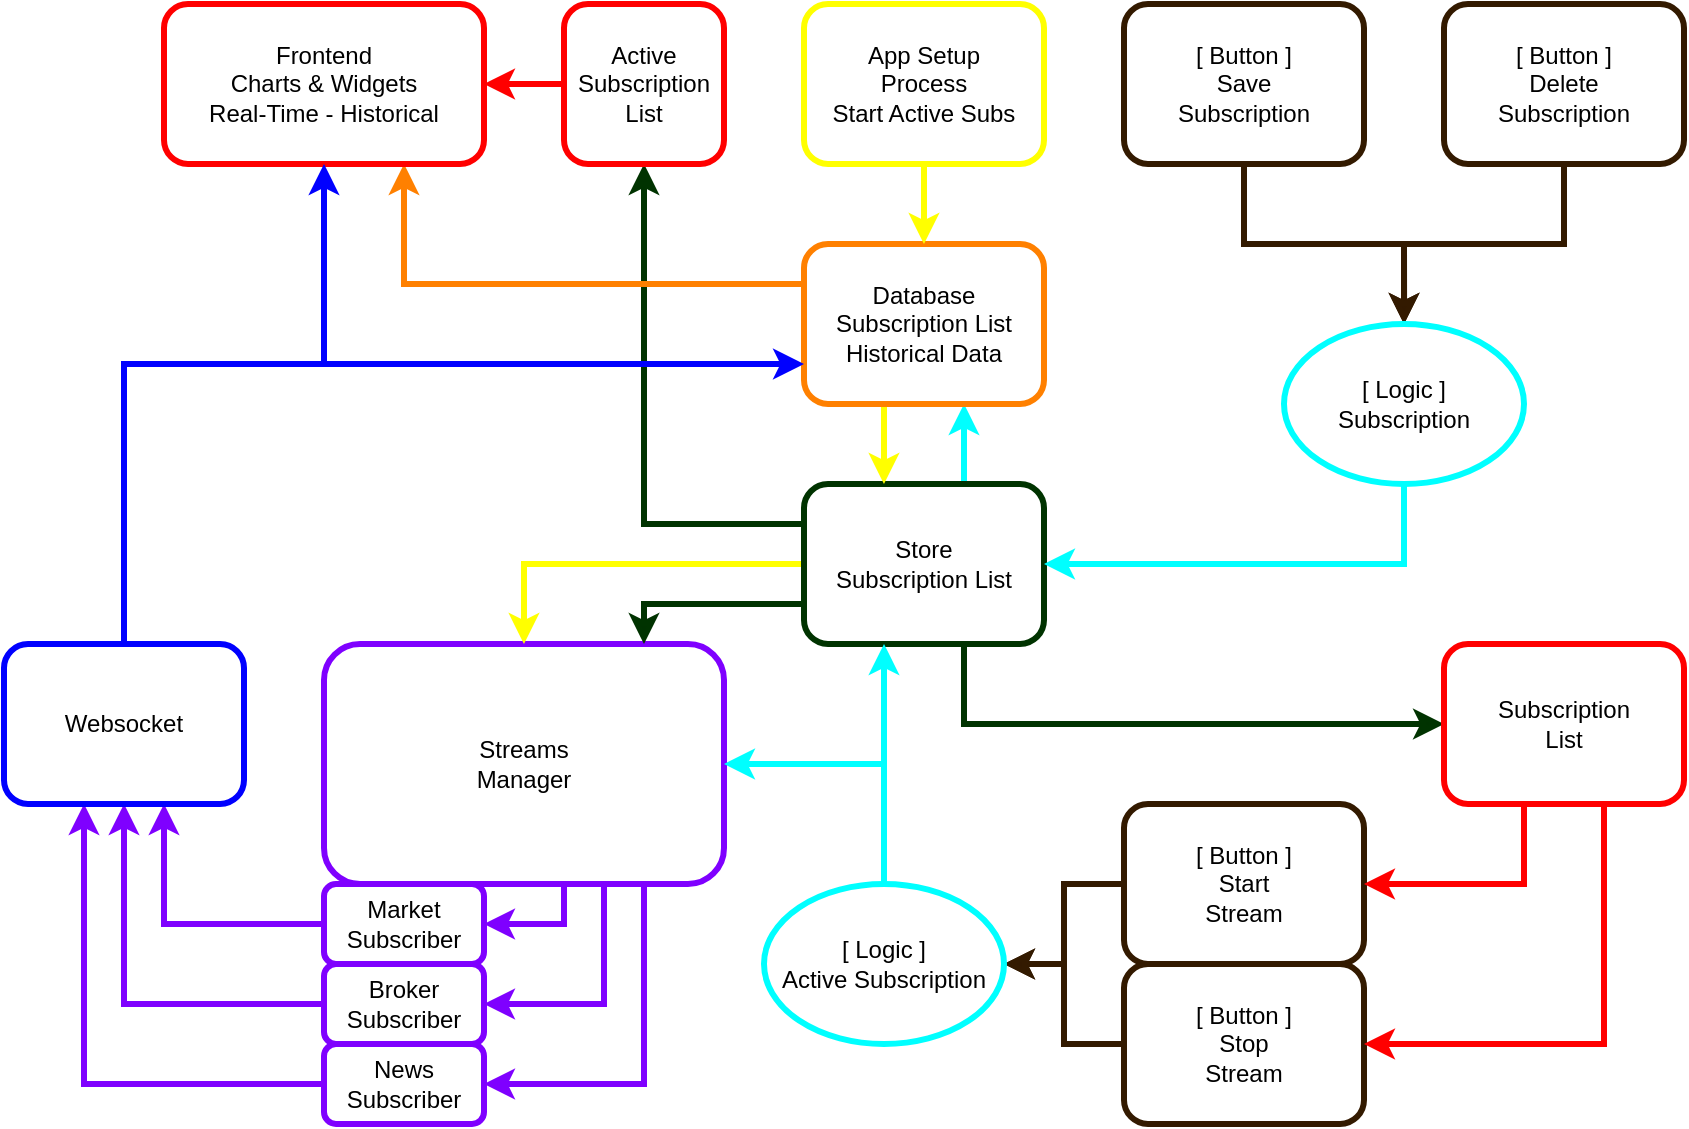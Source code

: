 <mxfile version="26.0.4">
  <diagram id="C5RBs43oDa-KdzZeNtuy" name="Page-1">
    <mxGraphModel dx="2295" dy="826" grid="1" gridSize="10" guides="1" tooltips="1" connect="1" arrows="1" fold="1" page="1" pageScale="1" pageWidth="827" pageHeight="1169" math="0" shadow="0">
      <root>
        <mxCell id="WIyWlLk6GJQsqaUBKTNV-0" />
        <mxCell id="WIyWlLk6GJQsqaUBKTNV-1" parent="WIyWlLk6GJQsqaUBKTNV-0" />
        <mxCell id="sna7-_ZR6XTQsdcQ52cR-22" style="edgeStyle=orthogonalEdgeStyle;shape=connector;rounded=0;orthogonalLoop=1;jettySize=auto;html=1;strokeColor=#7F00FF;strokeWidth=3;align=center;verticalAlign=middle;fontFamily=Helvetica;fontSize=12;fontColor=default;labelBackgroundColor=default;endArrow=classic;" edge="1" parent="WIyWlLk6GJQsqaUBKTNV-1" source="QbStGHi17gwCMOJdznja-0" target="QbStGHi17gwCMOJdznja-3">
          <mxGeometry relative="1" as="geometry">
            <Array as="points">
              <mxPoint x="280" y="580" />
            </Array>
          </mxGeometry>
        </mxCell>
        <mxCell id="sna7-_ZR6XTQsdcQ52cR-23" style="edgeStyle=orthogonalEdgeStyle;shape=connector;rounded=0;orthogonalLoop=1;jettySize=auto;html=1;strokeColor=#7F00FF;strokeWidth=3;align=center;verticalAlign=middle;fontFamily=Helvetica;fontSize=12;fontColor=default;labelBackgroundColor=default;endArrow=classic;" edge="1" parent="WIyWlLk6GJQsqaUBKTNV-1" source="QbStGHi17gwCMOJdznja-0" target="QbStGHi17gwCMOJdznja-1">
          <mxGeometry relative="1" as="geometry">
            <Array as="points">
              <mxPoint x="260" y="540" />
            </Array>
          </mxGeometry>
        </mxCell>
        <mxCell id="QbStGHi17gwCMOJdznja-0" value="Streams&lt;br&gt;Manager" style="rounded=1;whiteSpace=wrap;html=1;strokeColor=#7F00FF;strokeWidth=3;movable=1;resizable=1;rotatable=1;deletable=1;editable=1;locked=0;connectable=1;" parent="WIyWlLk6GJQsqaUBKTNV-1" vertex="1">
          <mxGeometry x="120" y="360" width="200" height="120" as="geometry" />
        </mxCell>
        <mxCell id="sna7-_ZR6XTQsdcQ52cR-28" style="edgeStyle=orthogonalEdgeStyle;shape=connector;rounded=0;orthogonalLoop=1;jettySize=auto;html=1;strokeColor=#7F00FF;strokeWidth=3;align=center;verticalAlign=middle;fontFamily=Helvetica;fontSize=12;fontColor=default;labelBackgroundColor=default;endArrow=classic;" edge="1" parent="WIyWlLk6GJQsqaUBKTNV-1" source="QbStGHi17gwCMOJdznja-1" target="sna7-_ZR6XTQsdcQ52cR-15">
          <mxGeometry relative="1" as="geometry" />
        </mxCell>
        <mxCell id="QbStGHi17gwCMOJdznja-1" value="&lt;div&gt;Broker&lt;/div&gt;&lt;div&gt;Subscriber&lt;/div&gt;" style="rounded=1;whiteSpace=wrap;html=1;strokeColor=#7F00FF;strokeWidth=3;movable=1;resizable=1;rotatable=1;deletable=1;editable=1;locked=0;connectable=1;" parent="WIyWlLk6GJQsqaUBKTNV-1" vertex="1">
          <mxGeometry x="120" y="520" width="80" height="40" as="geometry" />
        </mxCell>
        <mxCell id="sna7-_ZR6XTQsdcQ52cR-27" style="edgeStyle=orthogonalEdgeStyle;shape=connector;rounded=0;orthogonalLoop=1;jettySize=auto;html=1;strokeColor=#7F00FF;strokeWidth=3;align=center;verticalAlign=middle;fontFamily=Helvetica;fontSize=12;fontColor=default;labelBackgroundColor=default;endArrow=classic;" edge="1" parent="WIyWlLk6GJQsqaUBKTNV-1" source="QbStGHi17gwCMOJdznja-3" target="sna7-_ZR6XTQsdcQ52cR-15">
          <mxGeometry relative="1" as="geometry">
            <Array as="points">
              <mxPoint y="580" />
            </Array>
          </mxGeometry>
        </mxCell>
        <mxCell id="QbStGHi17gwCMOJdznja-3" value="&lt;div&gt;News&lt;/div&gt;&lt;div&gt;Subscriber&lt;/div&gt;" style="rounded=1;whiteSpace=wrap;html=1;strokeColor=#7F00FF;strokeWidth=3;movable=1;resizable=1;rotatable=1;deletable=1;editable=1;locked=0;connectable=1;" parent="WIyWlLk6GJQsqaUBKTNV-1" vertex="1">
          <mxGeometry x="120" y="560" width="80" height="40" as="geometry" />
        </mxCell>
        <mxCell id="QbStGHi17gwCMOJdznja-21" style="edgeStyle=orthogonalEdgeStyle;rounded=0;orthogonalLoop=1;jettySize=auto;html=1;strokeColor=#FFFF00;strokeWidth=3;movable=1;resizable=1;rotatable=1;deletable=1;editable=1;locked=0;connectable=1;" parent="WIyWlLk6GJQsqaUBKTNV-1" source="QbStGHi17gwCMOJdznja-4" target="QbStGHi17gwCMOJdznja-0" edge="1">
          <mxGeometry relative="1" as="geometry">
            <Array as="points">
              <mxPoint x="270" y="320" />
              <mxPoint x="270" y="320" />
            </Array>
          </mxGeometry>
        </mxCell>
        <mxCell id="QbStGHi17gwCMOJdznja-52" style="edgeStyle=orthogonalEdgeStyle;rounded=0;orthogonalLoop=1;jettySize=auto;html=1;strokeColor=#003300;strokeWidth=3;startArrow=none;startFill=0;movable=1;resizable=1;rotatable=1;deletable=1;editable=1;locked=0;connectable=1;" parent="WIyWlLk6GJQsqaUBKTNV-1" source="QbStGHi17gwCMOJdznja-4" target="QbStGHi17gwCMOJdznja-60" edge="1">
          <mxGeometry relative="1" as="geometry">
            <Array as="points">
              <mxPoint x="280" y="300" />
            </Array>
          </mxGeometry>
        </mxCell>
        <mxCell id="QbStGHi17gwCMOJdznja-69" style="edgeStyle=orthogonalEdgeStyle;rounded=0;orthogonalLoop=1;jettySize=auto;html=1;strokeColor=#003300;strokeWidth=3;" parent="WIyWlLk6GJQsqaUBKTNV-1" source="QbStGHi17gwCMOJdznja-4" target="QbStGHi17gwCMOJdznja-68" edge="1">
          <mxGeometry relative="1" as="geometry">
            <Array as="points">
              <mxPoint x="440" y="400" />
            </Array>
          </mxGeometry>
        </mxCell>
        <mxCell id="sna7-_ZR6XTQsdcQ52cR-3" style="edgeStyle=orthogonalEdgeStyle;shape=connector;rounded=0;orthogonalLoop=1;jettySize=auto;html=1;strokeColor=#003300;strokeWidth=3;align=center;verticalAlign=middle;fontFamily=Helvetica;fontSize=12;fontColor=default;labelBackgroundColor=default;endArrow=classic;" edge="1" parent="WIyWlLk6GJQsqaUBKTNV-1" source="QbStGHi17gwCMOJdznja-4" target="QbStGHi17gwCMOJdznja-0">
          <mxGeometry relative="1" as="geometry">
            <Array as="points">
              <mxPoint x="280" y="340" />
            </Array>
          </mxGeometry>
        </mxCell>
        <mxCell id="sna7-_ZR6XTQsdcQ52cR-9" style="edgeStyle=orthogonalEdgeStyle;shape=connector;rounded=0;orthogonalLoop=1;jettySize=auto;html=1;strokeColor=#00FFFF;strokeWidth=3;align=center;verticalAlign=middle;fontFamily=Helvetica;fontSize=12;fontColor=default;labelBackgroundColor=default;endArrow=classic;" edge="1" parent="WIyWlLk6GJQsqaUBKTNV-1" source="QbStGHi17gwCMOJdznja-4" target="QbStGHi17gwCMOJdznja-5">
          <mxGeometry relative="1" as="geometry">
            <Array as="points">
              <mxPoint x="440" y="260" />
              <mxPoint x="440" y="260" />
            </Array>
          </mxGeometry>
        </mxCell>
        <mxCell id="QbStGHi17gwCMOJdznja-4" value="Store&lt;br&gt;Subscription List" style="rounded=1;whiteSpace=wrap;html=1;movable=1;resizable=1;rotatable=1;deletable=1;editable=1;locked=0;connectable=1;strokeColor=#003300;strokeWidth=3;" parent="WIyWlLk6GJQsqaUBKTNV-1" vertex="1">
          <mxGeometry x="360" y="280" width="120" height="80" as="geometry" />
        </mxCell>
        <mxCell id="QbStGHi17gwCMOJdznja-43" style="edgeStyle=orthogonalEdgeStyle;rounded=0;orthogonalLoop=1;jettySize=auto;html=1;strokeColor=#FFFF00;strokeWidth=3;movable=1;resizable=1;rotatable=1;deletable=1;editable=1;locked=0;connectable=1;" parent="WIyWlLk6GJQsqaUBKTNV-1" source="QbStGHi17gwCMOJdznja-5" target="QbStGHi17gwCMOJdznja-4" edge="1">
          <mxGeometry relative="1" as="geometry">
            <Array as="points">
              <mxPoint x="400" y="260" />
              <mxPoint x="400" y="260" />
            </Array>
          </mxGeometry>
        </mxCell>
        <mxCell id="QbStGHi17gwCMOJdznja-48" style="edgeStyle=orthogonalEdgeStyle;rounded=0;orthogonalLoop=1;jettySize=auto;html=1;strokeColor=#FF8000;strokeWidth=3;movable=1;resizable=1;rotatable=1;deletable=1;editable=1;locked=0;connectable=1;" parent="WIyWlLk6GJQsqaUBKTNV-1" source="QbStGHi17gwCMOJdznja-5" target="QbStGHi17gwCMOJdznja-44" edge="1">
          <mxGeometry relative="1" as="geometry">
            <Array as="points">
              <mxPoint x="160" y="180" />
            </Array>
          </mxGeometry>
        </mxCell>
        <mxCell id="QbStGHi17gwCMOJdznja-5" value="Database&lt;br&gt;Subscription List&lt;br&gt;Historical Data" style="rounded=1;whiteSpace=wrap;html=1;movable=1;resizable=1;rotatable=1;deletable=1;editable=1;locked=0;connectable=1;strokeColor=#FF8000;strokeWidth=3;" parent="WIyWlLk6GJQsqaUBKTNV-1" vertex="1">
          <mxGeometry x="360" y="160" width="120" height="80" as="geometry" />
        </mxCell>
        <mxCell id="QbStGHi17gwCMOJdznja-56" style="edgeStyle=orthogonalEdgeStyle;rounded=0;orthogonalLoop=1;jettySize=auto;html=1;strokeColor=#331A00;strokeWidth=3;movable=1;resizable=1;rotatable=1;deletable=1;editable=1;locked=0;connectable=1;" parent="WIyWlLk6GJQsqaUBKTNV-1" source="QbStGHi17gwCMOJdznja-6" target="QbStGHi17gwCMOJdznja-31" edge="1">
          <mxGeometry relative="1" as="geometry" />
        </mxCell>
        <mxCell id="QbStGHi17gwCMOJdznja-6" value="[ Button ]&lt;br&gt;Start&lt;br&gt;Stream" style="rounded=1;whiteSpace=wrap;html=1;movable=1;resizable=1;rotatable=1;deletable=1;editable=1;locked=0;connectable=1;strokeColor=#331A00;strokeWidth=3;" parent="WIyWlLk6GJQsqaUBKTNV-1" vertex="1">
          <mxGeometry x="520" y="440" width="120" height="80" as="geometry" />
        </mxCell>
        <mxCell id="sna7-_ZR6XTQsdcQ52cR-20" style="edgeStyle=orthogonalEdgeStyle;shape=connector;rounded=0;orthogonalLoop=1;jettySize=auto;html=1;strokeColor=#331A00;strokeWidth=3;align=center;verticalAlign=middle;fontFamily=Helvetica;fontSize=12;fontColor=default;labelBackgroundColor=default;endArrow=classic;" edge="1" parent="WIyWlLk6GJQsqaUBKTNV-1" source="QbStGHi17gwCMOJdznja-7" target="QbStGHi17gwCMOJdznja-31">
          <mxGeometry relative="1" as="geometry" />
        </mxCell>
        <mxCell id="QbStGHi17gwCMOJdznja-7" value="[ Button ]&lt;br&gt;Stop&lt;br&gt;Stream" style="rounded=1;whiteSpace=wrap;html=1;movable=1;resizable=1;rotatable=1;deletable=1;editable=1;locked=0;connectable=1;strokeColor=#331A00;strokeWidth=3;" parent="WIyWlLk6GJQsqaUBKTNV-1" vertex="1">
          <mxGeometry x="520" y="520" width="120" height="80" as="geometry" />
        </mxCell>
        <mxCell id="QbStGHi17gwCMOJdznja-11" style="edgeStyle=orthogonalEdgeStyle;rounded=0;orthogonalLoop=1;jettySize=auto;html=1;movable=1;resizable=1;rotatable=1;deletable=1;editable=1;locked=0;connectable=1;strokeColor=#FFFF00;strokeWidth=3;" parent="WIyWlLk6GJQsqaUBKTNV-1" source="QbStGHi17gwCMOJdznja-8" target="QbStGHi17gwCMOJdznja-5" edge="1">
          <mxGeometry relative="1" as="geometry" />
        </mxCell>
        <mxCell id="QbStGHi17gwCMOJdznja-8" value="App Setup&lt;br&gt;Process&lt;br&gt;Start Active Subs" style="rounded=1;whiteSpace=wrap;html=1;movable=1;resizable=1;rotatable=1;deletable=1;editable=1;locked=0;connectable=1;strokeColor=#FFFF00;strokeWidth=3;" parent="WIyWlLk6GJQsqaUBKTNV-1" vertex="1">
          <mxGeometry x="360" y="40" width="120" height="80" as="geometry" />
        </mxCell>
        <mxCell id="QbStGHi17gwCMOJdznja-13" style="edgeStyle=orthogonalEdgeStyle;rounded=0;orthogonalLoop=1;jettySize=auto;html=1;movable=1;resizable=1;rotatable=1;deletable=1;editable=1;locked=0;connectable=1;strokeColor=#331A00;strokeWidth=3;" parent="WIyWlLk6GJQsqaUBKTNV-1" source="QbStGHi17gwCMOJdznja-9" edge="1">
          <mxGeometry relative="1" as="geometry">
            <Array as="points">
              <mxPoint x="580" y="160" />
              <mxPoint x="660" y="160" />
            </Array>
            <mxPoint x="660.034" y="200" as="targetPoint" />
          </mxGeometry>
        </mxCell>
        <mxCell id="QbStGHi17gwCMOJdznja-9" value="[ Button ]&lt;br&gt;Save&lt;br&gt;Subscription" style="rounded=1;whiteSpace=wrap;html=1;movable=1;resizable=1;rotatable=1;deletable=1;editable=1;locked=0;connectable=1;strokeColor=#331A00;strokeWidth=3;" parent="WIyWlLk6GJQsqaUBKTNV-1" vertex="1">
          <mxGeometry x="520" y="40" width="120" height="80" as="geometry" />
        </mxCell>
        <mxCell id="QbStGHi17gwCMOJdznja-20" style="edgeStyle=orthogonalEdgeStyle;rounded=0;orthogonalLoop=1;jettySize=auto;html=1;exitX=0.5;exitY=1;exitDx=0;exitDy=0;movable=1;resizable=1;rotatable=1;deletable=1;editable=1;locked=0;connectable=1;strokeColor=#331A00;strokeWidth=3;" parent="WIyWlLk6GJQsqaUBKTNV-1" source="QbStGHi17gwCMOJdznja-10" edge="1">
          <mxGeometry relative="1" as="geometry">
            <Array as="points">
              <mxPoint x="740" y="160" />
              <mxPoint x="660" y="160" />
            </Array>
            <mxPoint x="660.034" y="200" as="targetPoint" />
          </mxGeometry>
        </mxCell>
        <mxCell id="QbStGHi17gwCMOJdznja-10" value="[ Button ]&lt;br&gt;Delete&lt;br&gt;Subscription" style="rounded=1;whiteSpace=wrap;html=1;movable=1;resizable=1;rotatable=1;deletable=1;editable=1;locked=0;connectable=1;strokeColor=#331A00;strokeWidth=3;" parent="WIyWlLk6GJQsqaUBKTNV-1" vertex="1">
          <mxGeometry x="680" y="40" width="120" height="80" as="geometry" />
        </mxCell>
        <mxCell id="QbStGHi17gwCMOJdznja-35" style="edgeStyle=orthogonalEdgeStyle;rounded=0;orthogonalLoop=1;jettySize=auto;html=1;strokeColor=#00FFFF;strokeWidth=3;movable=1;resizable=1;rotatable=1;deletable=1;editable=1;locked=0;connectable=1;" parent="WIyWlLk6GJQsqaUBKTNV-1" source="QbStGHi17gwCMOJdznja-31" target="QbStGHi17gwCMOJdznja-4" edge="1">
          <mxGeometry relative="1" as="geometry">
            <Array as="points">
              <mxPoint x="400" y="390" />
              <mxPoint x="400" y="390" />
            </Array>
          </mxGeometry>
        </mxCell>
        <mxCell id="sna7-_ZR6XTQsdcQ52cR-21" style="edgeStyle=orthogonalEdgeStyle;shape=connector;rounded=0;orthogonalLoop=1;jettySize=auto;html=1;strokeColor=#00FFFF;strokeWidth=3;align=center;verticalAlign=middle;fontFamily=Helvetica;fontSize=12;fontColor=default;labelBackgroundColor=default;endArrow=classic;" edge="1" parent="WIyWlLk6GJQsqaUBKTNV-1" source="QbStGHi17gwCMOJdznja-31" target="QbStGHi17gwCMOJdznja-0">
          <mxGeometry relative="1" as="geometry">
            <Array as="points">
              <mxPoint x="400" y="420" />
            </Array>
          </mxGeometry>
        </mxCell>
        <mxCell id="QbStGHi17gwCMOJdznja-31" value="&lt;div&gt;[ Logic ]&lt;/div&gt;Active Subscription" style="ellipse;whiteSpace=wrap;html=1;strokeColor=#00FFFF;strokeWidth=3;movable=1;resizable=1;rotatable=1;deletable=1;editable=1;locked=0;connectable=1;" parent="WIyWlLk6GJQsqaUBKTNV-1" vertex="1">
          <mxGeometry x="340" y="480" width="120" height="80" as="geometry" />
        </mxCell>
        <mxCell id="QbStGHi17gwCMOJdznja-44" value="Frontend&lt;br&gt;Charts &amp;amp; Widgets&lt;br&gt;Real-Time - Historical" style="rounded=1;whiteSpace=wrap;html=1;strokeColor=#FF0000;strokeWidth=3;movable=1;resizable=1;rotatable=1;deletable=1;editable=1;locked=0;connectable=1;" parent="WIyWlLk6GJQsqaUBKTNV-1" vertex="1">
          <mxGeometry x="40" y="40" width="160" height="80" as="geometry" />
        </mxCell>
        <mxCell id="QbStGHi17gwCMOJdznja-67" style="edgeStyle=orthogonalEdgeStyle;rounded=0;orthogonalLoop=1;jettySize=auto;html=1;strokeColor=#FF0000;strokeWidth=3;movable=1;resizable=1;rotatable=1;deletable=1;editable=1;locked=0;connectable=1;" parent="WIyWlLk6GJQsqaUBKTNV-1" source="QbStGHi17gwCMOJdznja-60" target="QbStGHi17gwCMOJdznja-44" edge="1">
          <mxGeometry relative="1" as="geometry" />
        </mxCell>
        <mxCell id="QbStGHi17gwCMOJdznja-60" value="Active&lt;br&gt;Subscription&lt;br&gt;List" style="rounded=1;whiteSpace=wrap;html=1;strokeColor=#FF0000;strokeWidth=3;movable=1;resizable=1;rotatable=1;deletable=1;editable=1;locked=0;connectable=1;" parent="WIyWlLk6GJQsqaUBKTNV-1" vertex="1">
          <mxGeometry x="240" y="40" width="80" height="80" as="geometry" />
        </mxCell>
        <mxCell id="sna7-_ZR6XTQsdcQ52cR-29" style="edgeStyle=orthogonalEdgeStyle;shape=connector;rounded=0;orthogonalLoop=1;jettySize=auto;html=1;strokeColor=#7F00FF;strokeWidth=3;align=center;verticalAlign=middle;fontFamily=Helvetica;fontSize=12;fontColor=default;labelBackgroundColor=default;endArrow=classic;" edge="1" parent="WIyWlLk6GJQsqaUBKTNV-1" source="QbStGHi17gwCMOJdznja-66" target="sna7-_ZR6XTQsdcQ52cR-15">
          <mxGeometry relative="1" as="geometry">
            <Array as="points">
              <mxPoint x="40" y="500" />
            </Array>
          </mxGeometry>
        </mxCell>
        <mxCell id="QbStGHi17gwCMOJdznja-66" value="&lt;span style=&quot;background-color: transparent; color: light-dark(rgb(0, 0, 0), rgb(255, 255, 255));&quot;&gt;Market&lt;/span&gt;&lt;div&gt;&lt;span style=&quot;background-color: transparent; color: light-dark(rgb(0, 0, 0), rgb(255, 255, 255));&quot;&gt;Subscriber&lt;/span&gt;&lt;/div&gt;" style="rounded=1;whiteSpace=wrap;html=1;strokeColor=#7F00FF;strokeWidth=3;movable=1;resizable=1;rotatable=1;deletable=1;editable=1;locked=0;connectable=1;" parent="WIyWlLk6GJQsqaUBKTNV-1" vertex="1">
          <mxGeometry x="120" y="480" width="80" height="40" as="geometry" />
        </mxCell>
        <mxCell id="QbStGHi17gwCMOJdznja-71" style="edgeStyle=orthogonalEdgeStyle;rounded=0;orthogonalLoop=1;jettySize=auto;html=1;strokeColor=#FF0000;strokeWidth=3;" parent="WIyWlLk6GJQsqaUBKTNV-1" source="QbStGHi17gwCMOJdznja-68" target="QbStGHi17gwCMOJdznja-7" edge="1">
          <mxGeometry relative="1" as="geometry">
            <Array as="points">
              <mxPoint x="760" y="560" />
            </Array>
          </mxGeometry>
        </mxCell>
        <mxCell id="sna7-_ZR6XTQsdcQ52cR-4" style="edgeStyle=orthogonalEdgeStyle;shape=connector;rounded=0;orthogonalLoop=1;jettySize=auto;html=1;strokeColor=#FF0000;strokeWidth=3;align=center;verticalAlign=middle;fontFamily=Helvetica;fontSize=12;fontColor=default;labelBackgroundColor=default;endArrow=classic;" edge="1" parent="WIyWlLk6GJQsqaUBKTNV-1" source="QbStGHi17gwCMOJdznja-68" target="QbStGHi17gwCMOJdznja-6">
          <mxGeometry relative="1" as="geometry">
            <Array as="points">
              <mxPoint x="720" y="480" />
            </Array>
          </mxGeometry>
        </mxCell>
        <mxCell id="QbStGHi17gwCMOJdznja-68" value="Subscription&lt;br&gt;List" style="rounded=1;whiteSpace=wrap;html=1;strokeColor=#FF0000;strokeWidth=3;movable=1;resizable=1;rotatable=1;deletable=1;editable=1;locked=0;connectable=1;" parent="WIyWlLk6GJQsqaUBKTNV-1" vertex="1">
          <mxGeometry x="680" y="360" width="120" height="80" as="geometry" />
        </mxCell>
        <mxCell id="sna7-_ZR6XTQsdcQ52cR-7" style="edgeStyle=orthogonalEdgeStyle;shape=connector;rounded=0;orthogonalLoop=1;jettySize=auto;html=1;strokeColor=#00FFFF;strokeWidth=3;align=center;verticalAlign=middle;fontFamily=Helvetica;fontSize=12;fontColor=default;labelBackgroundColor=default;endArrow=classic;" edge="1" parent="WIyWlLk6GJQsqaUBKTNV-1" source="sna7-_ZR6XTQsdcQ52cR-5" target="QbStGHi17gwCMOJdznja-4">
          <mxGeometry relative="1" as="geometry">
            <Array as="points">
              <mxPoint x="660" y="320" />
            </Array>
          </mxGeometry>
        </mxCell>
        <mxCell id="sna7-_ZR6XTQsdcQ52cR-5" value="[ Logic ]&lt;br&gt;Subscription" style="ellipse;whiteSpace=wrap;html=1;rounded=1;strokeColor=#00FFFF;strokeWidth=3;align=center;verticalAlign=middle;fontFamily=Helvetica;fontSize=12;fontColor=default;labelBackgroundColor=default;fillColor=default;" vertex="1" parent="WIyWlLk6GJQsqaUBKTNV-1">
          <mxGeometry x="600" y="200" width="120" height="80" as="geometry" />
        </mxCell>
        <mxCell id="sna7-_ZR6XTQsdcQ52cR-30" style="edgeStyle=orthogonalEdgeStyle;shape=connector;rounded=0;orthogonalLoop=1;jettySize=auto;html=1;strokeColor=#0000FF;strokeWidth=3;align=center;verticalAlign=middle;fontFamily=Helvetica;fontSize=12;fontColor=default;labelBackgroundColor=default;endArrow=classic;" edge="1" parent="WIyWlLk6GJQsqaUBKTNV-1" source="sna7-_ZR6XTQsdcQ52cR-15" target="QbStGHi17gwCMOJdznja-44">
          <mxGeometry relative="1" as="geometry">
            <Array as="points">
              <mxPoint x="20" y="220" />
              <mxPoint x="120" y="220" />
            </Array>
          </mxGeometry>
        </mxCell>
        <mxCell id="sna7-_ZR6XTQsdcQ52cR-31" style="edgeStyle=orthogonalEdgeStyle;shape=connector;rounded=0;orthogonalLoop=1;jettySize=auto;html=1;strokeColor=#0000FF;strokeWidth=3;align=center;verticalAlign=middle;fontFamily=Helvetica;fontSize=12;fontColor=default;labelBackgroundColor=default;endArrow=classic;" edge="1" parent="WIyWlLk6GJQsqaUBKTNV-1" source="sna7-_ZR6XTQsdcQ52cR-15" target="QbStGHi17gwCMOJdznja-5">
          <mxGeometry relative="1" as="geometry">
            <Array as="points">
              <mxPoint x="20" y="220" />
            </Array>
          </mxGeometry>
        </mxCell>
        <mxCell id="sna7-_ZR6XTQsdcQ52cR-15" value="Websocket" style="rounded=1;whiteSpace=wrap;html=1;strokeColor=#0000FF;strokeWidth=3;movable=1;resizable=1;rotatable=1;deletable=1;editable=1;locked=0;connectable=1;" vertex="1" parent="WIyWlLk6GJQsqaUBKTNV-1">
          <mxGeometry x="-40" y="360" width="120" height="80" as="geometry" />
        </mxCell>
        <mxCell id="sna7-_ZR6XTQsdcQ52cR-26" style="edgeStyle=orthogonalEdgeStyle;shape=connector;rounded=0;orthogonalLoop=1;jettySize=auto;html=1;strokeColor=#7F00FF;strokeWidth=3;align=center;verticalAlign=middle;fontFamily=Helvetica;fontSize=12;fontColor=default;labelBackgroundColor=default;endArrow=classic;entryX=1;entryY=0.5;entryDx=0;entryDy=0;" edge="1" parent="WIyWlLk6GJQsqaUBKTNV-1" source="QbStGHi17gwCMOJdznja-0" target="QbStGHi17gwCMOJdznja-66">
          <mxGeometry relative="1" as="geometry">
            <mxPoint x="220" y="500" as="targetPoint" />
            <Array as="points">
              <mxPoint x="240" y="500" />
            </Array>
          </mxGeometry>
        </mxCell>
      </root>
    </mxGraphModel>
  </diagram>
</mxfile>
